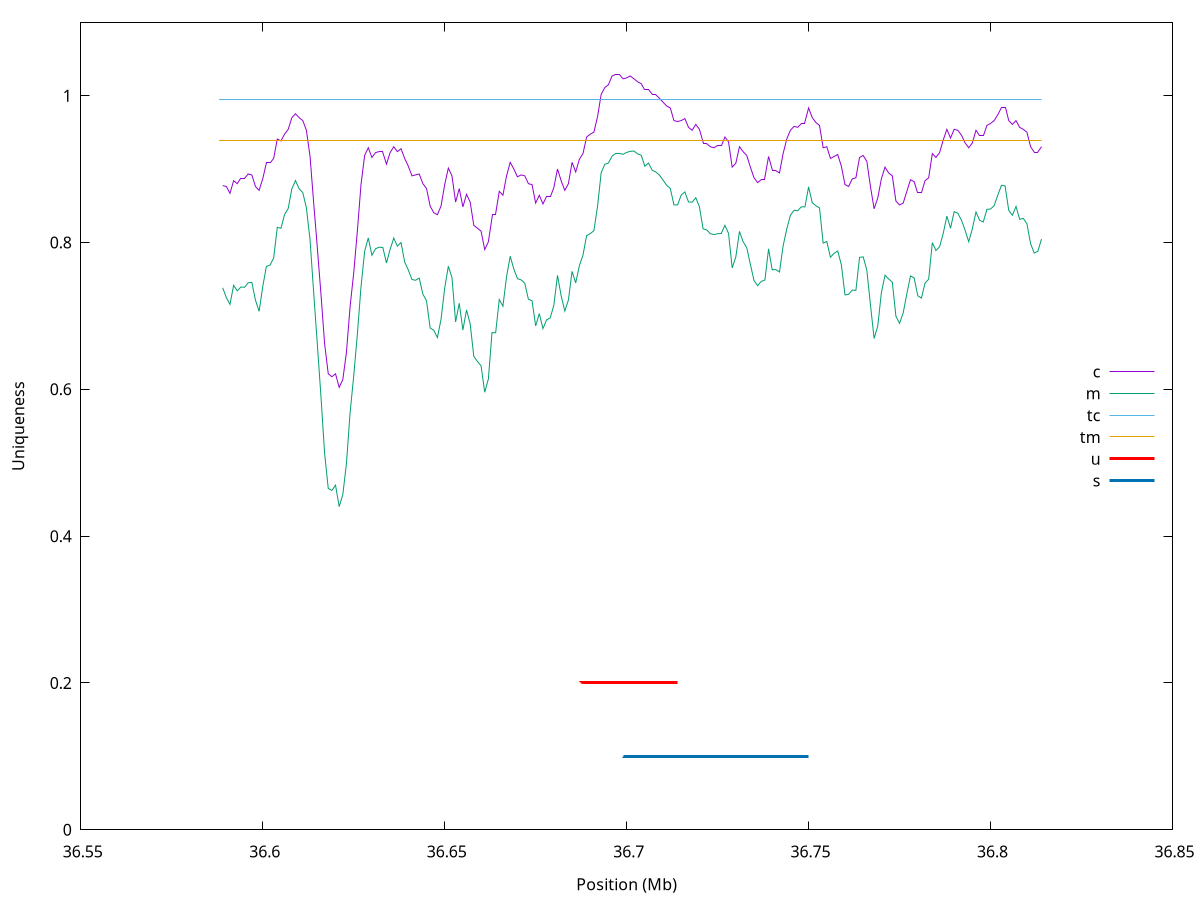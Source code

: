 set terminal postscript eps color size 12cm,7cm
set output "chr21.ps"
set xlabel "Position (Mb)"
set ylabel "Uniqueness"
set key right center
plot[*:*][0:1.1] \
		 "-" t "c" w l, \
		 "-" t "m" w l, \
		 "-" t "tc" w l, \
		 "-" t "tm" w l, \
		 "-" t "u" w l lw 3 lc "red", \
		 "-" t "s" w l lw 3
36.589	0.8776
36.59	0.8763
36.591	0.8670
36.592	0.8842
36.593	0.8802
36.594	0.8868
36.595	0.8868
36.596	0.8934
36.597	0.8921
36.598	0.8763
36.599	0.8710
36.6	0.8868
36.601	0.9093
36.602	0.9093
36.603	0.9146
36.604	0.9410
36.605	0.9384
36.606	0.9476
36.607	0.9542
36.608	0.9701
36.609	0.9754
36.61	0.9701
36.611	0.9661
36.612	0.9529
36.613	0.9172
36.614	0.8538
36.615	0.7930
36.616	0.7296
36.617	0.6622
36.618	0.6212
36.619	0.6172
36.62	0.6212
36.621	0.6027
36.622	0.6133
36.623	0.6503
36.624	0.7124
36.625	0.7586
36.626	0.8155
36.627	0.8789
36.628	0.9186
36.629	0.9291
36.63	0.9159
36.631	0.9225
36.632	0.9238
36.633	0.9238
36.634	0.9067
36.635	0.9225
36.636	0.9305
36.637	0.9238
36.638	0.9278
36.639	0.9146
36.64	0.9040
36.641	0.8908
36.642	0.8921
36.643	0.8934
36.644	0.8802
36.645	0.8736
36.646	0.8498
36.647	0.8406
36.648	0.8379
36.649	0.8498
36.65	0.8789
36.651	0.9014
36.652	0.8908
36.653	0.8551
36.654	0.8736
36.655	0.8485
36.656	0.8657
36.657	0.8551
36.658	0.8234
36.659	0.8194
36.66	0.8155
36.661	0.7904
36.662	0.8009
36.663	0.8379
36.664	0.8379
36.665	0.8697
36.666	0.8644
36.667	0.8908
36.668	0.9093
36.669	0.9001
36.67	0.8895
36.671	0.8921
36.672	0.8908
36.673	0.8802
36.674	0.8789
36.675	0.8538
36.676	0.8644
36.677	0.8525
36.678	0.8630
36.679	0.8630
36.68	0.8749
36.681	0.9001
36.682	0.8842
36.683	0.8710
36.684	0.8802
36.685	0.9093
36.686	0.8961
36.687	0.9133
36.688	0.9212
36.689	0.9437
36.69	0.9476
36.691	0.9503
36.692	0.9714
36.693	1.0018
36.694	1.0111
36.695	1.0150
36.696	1.0269
36.697	1.0283
36.698	1.0283
36.699	1.0230
36.7	1.0243
36.701	1.0269
36.702	1.0230
36.703	1.0190
36.704	1.0164
36.705	1.0084
36.706	1.0084
36.707	1.0018
36.708	1.0018
36.709	0.9965
36.71	0.9912
36.711	0.9860
36.712	0.9833
36.713	0.9661
36.714	0.9648
36.715	0.9661
36.716	0.9688
36.717	0.9569
36.718	0.9529
36.719	0.9609
36.72	0.9542
36.721	0.9344
36.722	0.9344
36.723	0.9305
36.724	0.9291
36.725	0.9318
36.726	0.9318
36.727	0.9437
36.728	0.9371
36.729	0.9027
36.73	0.9080
36.731	0.9305
36.732	0.9238
36.733	0.9186
36.734	0.9027
36.735	0.8882
36.736	0.8816
36.737	0.8855
36.738	0.8855
36.739	0.9172
36.74	0.8987
36.741	0.8987
36.742	0.8948
36.743	0.9212
36.744	0.9410
36.745	0.9529
36.746	0.9582
36.747	0.9569
36.748	0.9622
36.749	0.9622
36.75	0.9833
36.751	0.9701
36.752	0.9635
36.753	0.9595
36.754	0.9291
36.755	0.9305
36.756	0.9146
36.757	0.9172
36.758	0.9199
36.759	0.9040
36.76	0.8789
36.761	0.8763
36.762	0.8868
36.763	0.8882
36.764	0.9159
36.765	0.9186
36.766	0.9106
36.767	0.8763
36.768	0.8459
36.769	0.8604
36.77	0.8868
36.771	0.9027
36.772	0.8948
36.773	0.8908
36.774	0.8564
36.775	0.8512
36.776	0.8538
36.777	0.8697
36.778	0.8855
36.779	0.8829
36.78	0.8683
36.781	0.8683
36.782	0.8842
36.783	0.8882
36.784	0.9212
36.785	0.9159
36.786	0.9225
36.787	0.9397
36.788	0.9542
36.789	0.9423
36.79	0.9542
36.791	0.9529
36.792	0.9463
36.793	0.9357
36.794	0.9291
36.795	0.9357
36.796	0.9529
36.797	0.9463
36.798	0.9463
36.799	0.9595
36.8	0.9622
36.801	0.9661
36.802	0.9741
36.803	0.9833
36.804	0.9833
36.805	0.9661
36.806	0.9609
36.807	0.9661
36.808	0.9569
36.809	0.9542
36.81	0.9503
36.811	0.9305
36.812	0.9225
36.813	0.9225
36.814	0.9305
e
36.589	0.738289
36.59	0.724833
36.591	0.715732
36.592	0.741701
36.593	0.734192
36.594	0.739409
36.595	0.739061
36.596	0.745136
36.597	0.745722
36.598	0.721491
36.599	0.706225
36.6	0.739936
36.601	0.767371
36.602	0.769155
36.603	0.778922
36.604	0.820622
36.605	0.819348
36.606	0.838109
36.607	0.846383
36.608	0.873224
36.609	0.884447
36.61	0.873223
36.611	0.868011
36.612	0.847056
36.613	0.80368
36.614	0.7315
36.615	0.661494
36.616	0.590108
36.617	0.512759
36.618	0.464959
36.619	0.462293
36.62	0.469421
36.621	0.440241
36.622	0.456343
36.623	0.498942
36.624	0.567992
36.625	0.618291
36.626	0.674911
36.627	0.739583
36.628	0.7881
36.629	0.806242
36.63	0.782644
36.631	0.79157
36.632	0.793619
36.633	0.793303
36.634	0.772053
36.635	0.790697
36.636	0.806028
36.637	0.795045
36.638	0.800006
36.639	0.773506
36.64	0.762628
36.641	0.749676
36.642	0.748541
36.643	0.751551
36.644	0.729722
36.645	0.720739
36.646	0.683593
36.647	0.680339
36.648	0.670507
36.649	0.695621
36.65	0.737994
36.651	0.767626
36.652	0.752327
36.653	0.691797
36.654	0.717258
36.655	0.680731
36.656	0.708111
36.657	0.689245
36.658	0.644786
36.659	0.637978
36.66	0.632008
36.661	0.595989
36.662	0.613973
36.663	0.677245
36.664	0.67706
36.665	0.722306
36.666	0.713172
36.667	0.753516
36.668	0.78139
36.669	0.763849
36.67	0.750729
36.671	0.749083
36.672	0.744513
36.673	0.72279
36.674	0.720669
36.675	0.686401
36.676	0.703205
36.677	0.682767
36.678	0.694627
36.679	0.697306
36.68	0.71478
36.681	0.755206
36.682	0.727573
36.683	0.706609
36.684	0.721774
36.685	0.76073
36.686	0.744954
36.687	0.768239
36.688	0.782912
36.689	0.809406
36.69	0.812084
36.691	0.816186
36.692	0.849179
36.693	0.895176
36.694	0.906484
36.695	0.908382
36.696	0.917778
36.697	0.921338
36.698	0.921292
36.699	0.920223
36.7	0.922771
36.701	0.924213
36.702	0.924638
36.703	0.920841
36.704	0.918956
36.705	0.903841
36.706	0.908282
36.707	0.898607
36.708	0.896113
36.709	0.891943
36.71	0.885068
36.711	0.878021
36.712	0.873666
36.713	0.85125
36.714	0.851214
36.715	0.864711
36.716	0.868923
36.717	0.855277
36.718	0.854977
36.719	0.860976
36.72	0.848604
36.721	0.818705
36.722	0.817187
36.723	0.812009
36.724	0.81085
36.725	0.811978
36.726	0.812307
36.727	0.82343
36.728	0.812482
36.729	0.765421
36.73	0.78024
36.731	0.815148
36.732	0.801245
36.733	0.792932
36.734	0.770402
36.735	0.748198
36.736	0.741197
36.737	0.747094
36.738	0.748933
36.739	0.791416
36.74	0.76286
36.741	0.763202
36.742	0.759833
36.743	0.795432
36.744	0.818436
36.745	0.837093
36.746	0.843912
36.747	0.843282
36.748	0.848641
36.749	0.848501
36.75	0.875802
36.751	0.854276
36.752	0.850115
36.753	0.84729
36.754	0.799231
36.755	0.80141
36.756	0.779927
36.757	0.785271
36.758	0.788446
36.759	0.769731
36.76	0.728642
36.761	0.729322
36.762	0.735228
36.763	0.734841
36.764	0.779756
36.765	0.780469
36.766	0.762357
36.767	0.715117
36.768	0.669305
36.769	0.686094
36.77	0.731637
36.771	0.755462
36.772	0.750337
36.773	0.746078
36.774	0.69941
36.775	0.689895
36.776	0.70426
36.777	0.730214
36.778	0.754504
36.779	0.751828
36.78	0.72752
36.781	0.724233
36.782	0.744636
36.783	0.749983
36.784	0.799948
36.785	0.789072
36.786	0.794304
36.787	0.812447
36.788	0.836086
36.789	0.819391
36.79	0.842069
36.791	0.839883
36.792	0.830506
36.793	0.816814
36.794	0.801116
36.795	0.818757
36.796	0.841592
36.797	0.830297
36.798	0.827902
36.799	0.845161
36.8	0.845623
36.801	0.850281
36.802	0.864632
36.803	0.877935
36.804	0.877137
36.805	0.843748
36.806	0.837095
36.807	0.849117
36.808	0.831626
36.809	0.832802
36.81	0.825565
36.811	0.798463
36.812	0.785692
36.813	0.78793
36.814	0.804697
e
36.588001	0.9951
36.814000	0.9951
e
36.588001	0.9388
36.814000	0.9388
e
36.688001	0.2
36.714000	0.2
e
36.699115	0.1
36.749917	0.1
